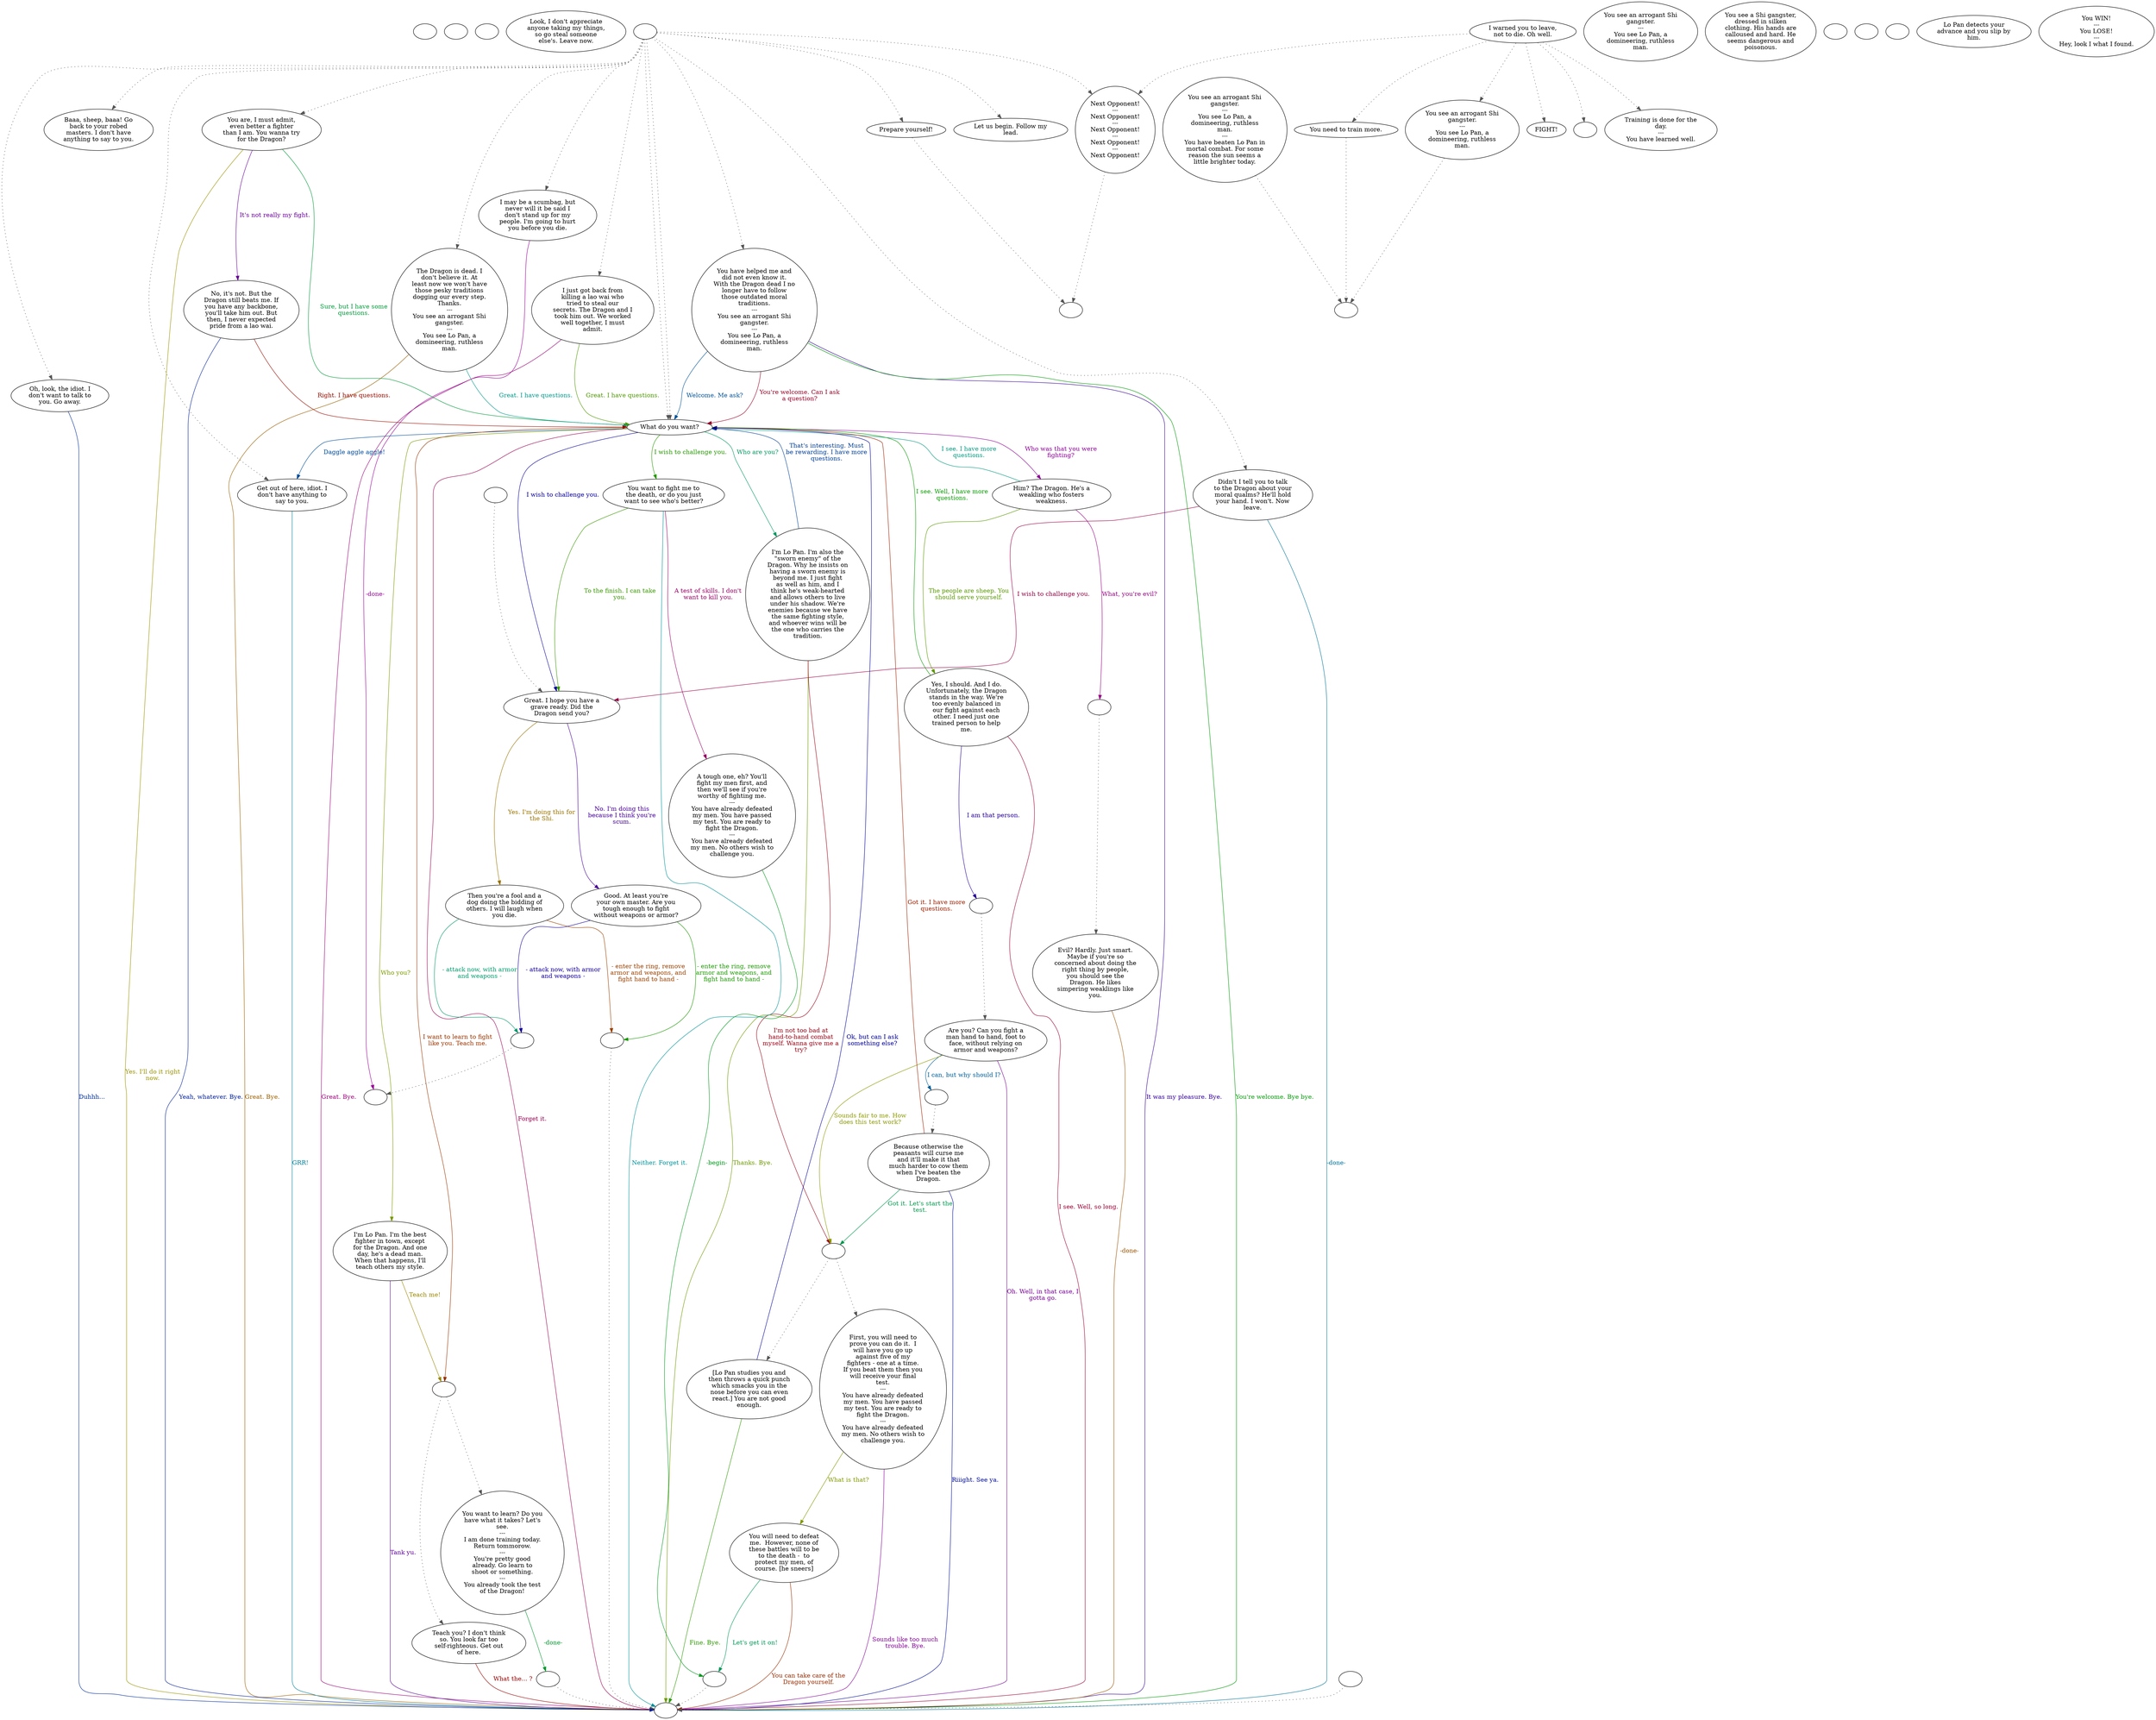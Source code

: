 digraph fclopan {
  "checkPartyMembersNearDoor" [style=filled       fillcolor="#FFFFFF"       color="#000000"]
  "checkPartyMembersNearDoor" [label=""]
  "start" [style=filled       fillcolor="#FFFFFF"       color="#000000"]
  "start" [label=""]
  "critter_p_proc" [style=filled       fillcolor="#FFFFFF"       color="#000000"]
  "critter_p_proc" [label=""]
  "pickup_p_proc" [style=filled       fillcolor="#FFFFFF"       color="#000000"]
  "pickup_p_proc" [label="Look, I don't appreciate\nanyone taking my things,\nso go steal someone\nelse's. Leave now."]
  "talk_p_proc" [style=filled       fillcolor="#FFFFFF"       color="#000000"]
  "talk_p_proc" -> "Node016" [style=dotted color="#555555"]
  "talk_p_proc" -> "Node019" [style=dotted color="#555555"]
  "talk_p_proc" -> "Node001" [style=dotted color="#555555"]
  "talk_p_proc" -> "Node020" [style=dotted color="#555555"]
  "talk_p_proc" -> "Node021" [style=dotted color="#555555"]
  "talk_p_proc" -> "Node024" [style=dotted color="#555555"]
  "talk_p_proc" -> "Node025" [style=dotted color="#555555"]
  "talk_p_proc" -> "Node023" [style=dotted color="#555555"]
  "talk_p_proc" -> "Node002" [style=dotted color="#555555"]
  "talk_p_proc" -> "Node006" [style=dotted color="#555555"]
  "talk_p_proc" -> "Node001" [style=dotted color="#555555"]
  "talk_p_proc" -> "DoTest" [style=dotted color="#555555"]
  "talk_p_proc" -> "DoChallenge" [style=dotted color="#555555"]
  "talk_p_proc" -> "DoLearn" [style=dotted color="#555555"]
  "talk_p_proc" [label=""]
  "destroy_p_proc" [style=filled       fillcolor="#FFFFFF"       color="#000000"]
  "destroy_p_proc" -> "ReturnInven" [style=dotted color="#555555"]
  "destroy_p_proc" [label="You see an arrogant Shi\ngangster.\n---\nYou see Lo Pan, a\ndomineering, ruthless\nman.\n---\nYou have beaten Lo Pan in\nmortal combat. For some\nreason the sun seems a\nlittle brighter today."]
  "look_at_p_proc" [style=filled       fillcolor="#FFFFFF"       color="#000000"]
  "look_at_p_proc" [label="You see an arrogant Shi\ngangster.\n---\nYou see Lo Pan, a\ndomineering, ruthless\nman."]
  "description_p_proc" [style=filled       fillcolor="#FFFFFF"       color="#000000"]
  "description_p_proc" [label="You see a Shi gangster,\ndressed in silken\nclothing. His hands are\ncalloused and hard. He\nseems dangerous and\npoisonous."]
  "use_skill_on_p_proc" [style=filled       fillcolor="#FFFFFF"       color="#000000"]
  "use_skill_on_p_proc" [label=""]
  "damage_p_proc" [style=filled       fillcolor="#FFFFFF"       color="#000000"]
  "damage_p_proc" [label=""]
  "map_enter_p_proc" [style=filled       fillcolor="#FFFFFF"       color="#000000"]
  "map_enter_p_proc" [label=""]
  "push_p_proc" [style=filled       fillcolor="#FFFFFF"       color="#000000"]
  "push_p_proc" [label="Lo Pan detects your\nadvance and you slip by\nhim."]
  "timed_event_p_proc" [style=filled       fillcolor="#FFFFFF"       color="#000000"]
  "timed_event_p_proc" -> "DoTest" [style=dotted color="#555555"]
  "timed_event_p_proc" -> "endTestFail" [style=dotted color="#555555"]
  "timed_event_p_proc" -> "endTestPass" [style=dotted color="#555555"]
  "timed_event_p_proc" -> "doFight" [style=dotted color="#555555"]
  "timed_event_p_proc" -> "learn1" [style=dotted color="#555555"]
  "timed_event_p_proc" -> "learn2" [style=dotted color="#555555"]
  "timed_event_p_proc" [label="I warned you to leave,\nnot to die. Oh well."]
  "combat_p_proc" [style=filled       fillcolor="#FFFFFF"       color="#000000"]
  "combat_p_proc" [label="You WIN!\n---\nYou LOSE!\n---\nHey, look I what I found."]
  "Node998" [style=filled       fillcolor="#FFFFFF"       color="#000000"]
  "Node998" [label=""]
  "Node999" [style=filled       fillcolor="#FFFFFF"       color="#000000"]
  "Node999" [label=""]
  "Node001" [style=filled       fillcolor="#FFFFFF"       color="#000000"]
  "Node001" [label="What do you want?"]
  "Node001" -> "Node002" [label="Daggle aggle aggle!" color="#004C99" fontcolor="#004C99"]
  "Node001" -> "Node003" [label="Who you?" color="#789900" fontcolor="#789900"]
  "Node001" -> "Node007" [label="Who was that you were\nfighting?" color="#8D0099" fontcolor="#8D0099"]
  "Node001" -> "Node015" [label="Who are you?" color="#009960" fontcolor="#009960"]
  "Node001" -> "Node4_5" [label="I want to learn to fight\nlike you. Teach me." color="#993400" fontcolor="#993400"]
  "Node001" -> "Node013" [label="I wish to challenge you." color="#070099" fontcolor="#070099"]
  "Node001" -> "Node012" [label="I wish to challenge you." color="#269900" fontcolor="#269900"]
  "Node001" -> "Node999" [label="Forget it." color="#990052" fontcolor="#990052"]
  "Node002" [style=filled       fillcolor="#FFFFFF"       color="#000000"]
  "Node002" [label="Get out of here, idiot. I\ndon't have anything to\nsay to you."]
  "Node002" -> "Node999" [label="GRR!" color="#007F99" fontcolor="#007F99"]
  "Node003" [style=filled       fillcolor="#FFFFFF"       color="#000000"]
  "Node003" [label="I'm Lo Pan. I'm the best\nfighter in town, except\nfor the Dragon. And one\nday, he's a dead man.\nWhen that happens, I'll\nteach others my style."]
  "Node003" -> "Node4_5" [label="Teach me!" color="#998600" fontcolor="#998600"]
  "Node003" -> "Node999" [label="Tank yu." color="#5A0099" fontcolor="#5A0099"]
  "Node004" [style=filled       fillcolor="#FFFFFF"       color="#000000"]
  "Node004" [label="You want to learn? Do you\nhave what it takes? Let's\nsee.\n---\nI am done training today.\nReturn tommorow.\n---\nYou're pretty good\nalready. Go learn to\nshoot or something.\n---\nYou already took the test\nof the Dragon!"]
  "Node004" -> "NodeLearn" [label="-done-" color="#00992D" fontcolor="#00992D"]
  "Node005" [style=filled       fillcolor="#FFFFFF"       color="#000000"]
  "Node005" [label="Teach you? I don't think\nso. You look far too\nself-righteous. Get out\nof here."]
  "Node005" -> "Node999" [label="What the... ?" color="#990000" fontcolor="#990000"]
  "Node006" [style=filled       fillcolor="#FFFFFF"       color="#000000"]
  "Node006" [label="Oh, look, the idiot. I\ndon't want to talk to\nyou. Go away."]
  "Node006" -> "Node999" [label="Duhhh..." color="#002C99" fontcolor="#002C99"]
  "Node007" [style=filled       fillcolor="#FFFFFF"       color="#000000"]
  "Node007" [label="Him? The Dragon. He's a\nweakling who fosters\nweakness."]
  "Node007" -> "Node009" [label="The people are sheep. You\nshould serve yourself." color="#599900" fontcolor="#599900"]
  "Node007" -> "Node008a" [label="What, you're evil?" color="#990085" fontcolor="#990085"]
  "Node007" -> "Node001" [label="I see. I have more\nquestions." color="#009980" fontcolor="#009980"]
  "Node008" [style=filled       fillcolor="#FFFFFF"       color="#000000"]
  "Node008" [label="Evil? Hardly. Just smart.\nMaybe if you're so\nconcerned about doing the\nright thing by people,\nyou should see the\nDragon. He likes\nsimpering weaklings like\nyou."]
  "Node008" -> "Node999" [label="-done-" color="#995300" fontcolor="#995300"]
  "Node009" [style=filled       fillcolor="#FFFFFF"       color="#000000"]
  "Node009" [label="Yes, I should. And I do.\nUnfortunately, the Dragon\nstands in the way. We're\ntoo evenly balanced in\nour fight against each\nother. I need just one\ntrained person to help\nme."]
  "Node009" -> "Node010a" [label="I am that person." color="#270099" fontcolor="#270099"]
  "Node009" -> "Node001" [label="I see. Well, I have more\nquestions." color="#069900" fontcolor="#069900"]
  "Node009" -> "Node999" [label="I see. Well, so long." color="#990033" fontcolor="#990033"]
  "Node010" [style=filled       fillcolor="#FFFFFF"       color="#000000"]
  "Node010" [label="Are you? Can you fight a\nman hand to hand, foot to\nface, without relying on\narmor and weapons?"]
  "Node010" -> "Node011a" [label="I can, but why should I?" color="#005F99" fontcolor="#005F99"]
  "Node010" -> "Node2628" [label="Sounds fair to me. How\ndoes this test work?" color="#8C9900" fontcolor="#8C9900"]
  "Node010" -> "Node999" [label="Oh. Well, in that case, I\ngotta go." color="#790099" fontcolor="#790099"]
  "Node011" [style=filled       fillcolor="#FFFFFF"       color="#000000"]
  "Node011" [label="Because otherwise the\npeasants will curse me\nand it'll make it that\nmuch harder to cow them\nwhen I've beaten the\nDragon."]
  "Node011" -> "Node2628" [label="Got it. Let's start the\ntest." color="#00994D" fontcolor="#00994D"]
  "Node011" -> "Node001" [label="Got it. I have more\nquestions." color="#992000" fontcolor="#992000"]
  "Node011" -> "Node999" [label="Riiight. See ya." color="#000D99" fontcolor="#000D99"]
  "Node012" [style=filled       fillcolor="#FFFFFF"       color="#000000"]
  "Node012" [label="You want to fight me to\nthe death, or do you just\nwant to see who's better?"]
  "Node012" -> "Node013" [label="To the finish. I can take\nyou." color="#399900" fontcolor="#399900"]
  "Node012" -> "Node014" [label="A test of skills. I don't\nwant to kill you." color="#990066" fontcolor="#990066"]
  "Node012" -> "Node999" [label="Neither. Forget it." color="#009299" fontcolor="#009299"]
  "Node013" [style=filled       fillcolor="#FFFFFF"       color="#000000"]
  "Node013" [label="Great. I hope you have a\ngrave ready. Did the\nDragon send you?"]
  "Node013" -> "Node017" [label="Yes. I'm doing this for\nthe Shi." color="#997300" fontcolor="#997300"]
  "Node013" -> "Node018" [label="No. I'm doing this\nbecause I think you're\nscum." color="#460099" fontcolor="#460099"]
  "Node014" [style=filled       fillcolor="#FFFFFF"       color="#000000"]
  "Node014" [label="A tough one, eh? You'll\nfight my men first, and\nthen we'll see if you're\nworthy of fighting me.\n---\nYou have already defeated\nmy men. You have passed\nmy test. You are ready to\nfight the Dragon.\n---\nYou have already defeated\nmy men. No others wish to\nchallenge you."]
  "Node014" -> "NodeTest" [label="-begin-" color="#00991A" fontcolor="#00991A"]
  "Node015" [style=filled       fillcolor="#FFFFFF"       color="#000000"]
  "Node015" [label="I'm Lo Pan. I'm also the\n\"sworn enemy\" of the\nDragon. Why he insists on\nhaving a sworn enemy is\nbeyond me. I just fight\nas well as him, and I\nthink he's weak-hearted\nand allows others to live\nunder his shadow. We're\nenemies because we have\nthe same fighting style,\nand whoever wins will be\nthe one who carries the\ntradition."]
  "Node015" -> "Node2628" [label="I'm not too bad at\nhand-to-hand combat\nmyself. Wanna give me a\ntry?" color="#990013" fontcolor="#990013"]
  "Node015" -> "Node001" [label="That's interesting. Must\nbe rewarding. I have more\nquestions." color="#004099" fontcolor="#004099"]
  "Node015" -> "Node999" [label="Thanks. Bye." color="#6C9900" fontcolor="#6C9900"]
  "Node016" [style=filled       fillcolor="#FFFFFF"       color="#000000"]
  "Node016" [label="I may be a scumbag, but\nnever will it be said I\ndon't stand up for my\npeople. I'm going to hurt\nyou before you die."]
  "Node016" -> "Node998" [label="-done-" color="#990099" fontcolor="#990099"]
  "Node017" [style=filled       fillcolor="#FFFFFF"       color="#000000"]
  "Node017" [label="Then you're a fool and a\ndog doing the bidding of\nothers. I will laugh when\nyou die."]
  "Node017" -> "NodeAttackNow" [label="- attack now, with armor\nand weapons -" color="#00996C" fontcolor="#00996C"]
  "Node017" -> "NodeChallenge" [label="- enter the ring, remove\narmor and weapons, and\nfight hand to hand -" color="#994000" fontcolor="#994000"]
  "Node018" [style=filled       fillcolor="#FFFFFF"       color="#000000"]
  "Node018" [label="Good. At least you're\nyour own master. Are you\ntough enough to fight\nwithout weapons or armor?"]
  "Node018" -> "NodeAttackNow" [label="- attack now, with armor\nand weapons -" color="#130099" fontcolor="#130099"]
  "Node018" -> "NodeChallenge" [label="- enter the ring, remove\narmor and weapons, and\nfight hand to hand -" color="#1A9900" fontcolor="#1A9900"]
  "Node019" [style=filled       fillcolor="#FFFFFF"       color="#000000"]
  "Node019" [label="Baaa, sheep, baaa! Go\nback to your robed\nmasters. I don't have\nanything to say to you."]
  "Node020" [style=filled       fillcolor="#FFFFFF"       color="#000000"]
  "Node020" [label="Didn't I tell you to talk\nto the Dragon about your\nmoral qualms? He'll hold\nyour hand. I won't. Now\nleave."]
  "Node020" -> "Node013" [label="I wish to challenge you." color="#990046" fontcolor="#990046"]
  "Node020" -> "Node999" [label="-done-" color="#007399" fontcolor="#007399"]
  "Node021" [style=filled       fillcolor="#FFFFFF"       color="#000000"]
  "Node021" [label="You are, I must admit,\neven better a fighter\nthan I am. You wanna try\nfor the Dragon?"]
  "Node021" -> "Node999" [label="Yes. I'll do it right\nnow." color="#999300" fontcolor="#999300"]
  "Node021" -> "Node022" [label="It's not really my fight." color="#660099" fontcolor="#660099"]
  "Node021" -> "Node001" [label="Sure, but I have some\nquestions." color="#009939" fontcolor="#009939"]
  "Node022" [style=filled       fillcolor="#FFFFFF"       color="#000000"]
  "Node022" [label="No, it's not. But the\nDragon still beats me. If\nyou have any backbone,\nyou'll take him out. But\nthen, I never expected\npride from a lao wai."]
  "Node022" -> "Node001" [label="Right. I have questions." color="#990D00" fontcolor="#990D00"]
  "Node022" -> "Node999" [label="Yeah, whatever. Bye." color="#002099" fontcolor="#002099"]
  "Node023" [style=filled       fillcolor="#FFFFFF"       color="#000000"]
  "Node023" [label="I just got back from\nkilling a lao wai who\ntried to steal our\nsecrets. The Dragon and I\ntook him out. We worked\nwell together, I must\nadmit."]
  "Node023" -> "Node001" [label="Great. I have questions." color="#4D9900" fontcolor="#4D9900"]
  "Node023" -> "Node999" [label="Great. Bye." color="#990079" fontcolor="#990079"]
  "Node024" [style=filled       fillcolor="#FFFFFF"       color="#000000"]
  "Node024" [label="The Dragon is dead. I\ndon't believe it. At\nleast now we won't have\nthose pesky traditions\ndogging our every step.\nThanks.\n---\nYou see an arrogant Shi\ngangster.\n---\nYou see Lo Pan, a\ndomineering, ruthless\nman."]
  "Node024" -> "Node001" [label="Great. I have questions." color="#00998C" fontcolor="#00998C"]
  "Node024" -> "Node999" [label="Great. Bye." color="#995F00" fontcolor="#995F00"]
  "Node025" [style=filled       fillcolor="#FFFFFF"       color="#000000"]
  "Node025" [label="You have helped me and\ndid not even know it.\nWith the Dragon dead I no\nlonger have to follow\nthose outdated moral\ntraditions.\n---\nYou see an arrogant Shi\ngangster.\n---\nYou see Lo Pan, a\ndomineering, ruthless\nman."]
  "Node025" -> "Node999" [label="It was my pleasure. Bye." color="#330099" fontcolor="#330099"]
  "Node025" -> "Node999" [label="You're welcome. Bye bye." color="#009906" fontcolor="#009906"]
  "Node025" -> "Node001" [label="You're welcome. Can I ask\na question?" color="#990027" fontcolor="#990027"]
  "Node025" -> "Node001" [label="Welcome. Me ask?" color="#005399" fontcolor="#005399"]
  "Node026" [style=filled       fillcolor="#FFFFFF"       color="#000000"]
  "Node026" [label="First, you will need to\nprove you can do it.  I\nwill have you go up\nagainst five of my\nfighters - one at a time.\nIf you beat them then you\nwill receive your final\ntest.\n---\nYou have already defeated\nmy men. You have passed\nmy test. You are ready to\nfight the Dragon.\n---\nYou have already defeated\nmy men. No others wish to\nchallenge you."]
  "Node026" -> "Node027" [label="What is that?" color="#809900" fontcolor="#809900"]
  "Node026" -> "Node999" [label="Sounds like too much\ntrouble. Bye." color="#850099" fontcolor="#850099"]
  "Node027" [style=filled       fillcolor="#FFFFFF"       color="#000000"]
  "Node027" [label="You will need to defeat\nme.  However, none of\nthese battles will to be\nto the death -  to\nprotect my men, of\ncourse. [he sneers]"]
  "Node027" -> "NodeTest" [label="Let's get it on!" color="#009959" fontcolor="#009959"]
  "Node027" -> "Node999" [label="You can take care of the\nDragon yourself." color="#992C00" fontcolor="#992C00"]
  "Node028" [style=filled       fillcolor="#FFFFFF"       color="#000000"]
  "Node028" [label="[Lo Pan studies you and\nthen throws a quick punch\nwhich smacks you in the\nnose before you can even\nreact.] You are not good\nenough."]
  "Node028" -> "Node001" [label="Ok, but can I ask\nsomething else?" color="#000099" fontcolor="#000099"]
  "Node028" -> "Node999" [label="Fine. Bye." color="#2D9900" fontcolor="#2D9900"]
  "DoTest" [style=filled       fillcolor="#FFFFFF"       color="#000000"]
  "DoTest" -> "TakeInven" [style=dotted color="#555555"]
  "DoTest" [label="Next Opponent!\n---\nNext Opponent!\n---\nNext Opponent!\n---\nNext Opponent!\n---\nNext Opponent!"]
  "DoChallenge" [style=filled       fillcolor="#FFFFFF"       color="#000000"]
  "DoChallenge" -> "TakeInven" [style=dotted color="#555555"]
  "DoChallenge" [label="Prepare yourself!"]
  "DoLearn" [style=filled       fillcolor="#FFFFFF"       color="#000000"]
  "DoLearn" [label="Let us begin. Follow my\nlead."]
  "endTestFail" [style=filled       fillcolor="#FFFFFF"       color="#000000"]
  "endTestFail" -> "ReturnInven" [style=dotted color="#555555"]
  "endTestFail" [label="You need to train more."]
  "endTestPass" [style=filled       fillcolor="#FFFFFF"       color="#000000"]
  "endTestPass" -> "ReturnInven" [style=dotted color="#555555"]
  "endTestPass" [label="You see an arrogant Shi\ngangster.\n---\nYou see Lo Pan, a\ndomineering, ruthless\nman."]
  "doFight" [style=filled       fillcolor="#FFFFFF"       color="#000000"]
  "doFight" [label="FIGHT!"]
  "learn1" [style=filled       fillcolor="#FFFFFF"       color="#000000"]
  "learn1" [label=""]
  "learn2" [style=filled       fillcolor="#FFFFFF"       color="#000000"]
  "learn2" [label="Training is done for the\nday.\n---\nYou have learned well."]
  "TakeInven" [style=filled       fillcolor="#FFFFFF"       color="#000000"]
  "TakeInven" [label=""]
  "ReturnInven" [style=filled       fillcolor="#FFFFFF"       color="#000000"]
  "ReturnInven" [label=""]
  "NodeTest" [style=filled       fillcolor="#FFFFFF"       color="#000000"]
  "NodeTest" -> "Node999" [style=dotted color="#555555"]
  "NodeTest" [label=""]
  "Node4_5" [style=filled       fillcolor="#FFFFFF"       color="#000000"]
  "Node4_5" -> "Node004" [style=dotted color="#555555"]
  "Node4_5" -> "Node005" [style=dotted color="#555555"]
  "Node4_5" [label=""]
  "NodeLearn" [style=filled       fillcolor="#FFFFFF"       color="#000000"]
  "NodeLearn" -> "Node999" [style=dotted color="#555555"]
  "NodeLearn" [label=""]
  "Node008a" [style=filled       fillcolor="#FFFFFF"       color="#000000"]
  "Node008a" -> "Node008" [style=dotted color="#555555"]
  "Node008a" [label=""]
  "Node010a" [style=filled       fillcolor="#FFFFFF"       color="#000000"]
  "Node010a" -> "Node010" [style=dotted color="#555555"]
  "Node010a" [label=""]
  "Node011a" [style=filled       fillcolor="#FFFFFF"       color="#000000"]
  "Node011a" -> "Node011" [style=dotted color="#555555"]
  "Node011a" [label=""]
  "Node2628" [style=filled       fillcolor="#FFFFFF"       color="#000000"]
  "Node2628" -> "Node026" [style=dotted color="#555555"]
  "Node2628" -> "Node028" [style=dotted color="#555555"]
  "Node2628" [label=""]
  "NodeAngry" [style=filled       fillcolor="#FFFFFF"       color="#000000"]
  "NodeAngry" -> "Node999" [style=dotted color="#555555"]
  "NodeAngry" [label=""]
  "Node013a" [style=filled       fillcolor="#FFFFFF"       color="#000000"]
  "Node013a" -> "Node013" [style=dotted color="#555555"]
  "Node013a" [label=""]
  "NodeAttackNow" [style=filled       fillcolor="#FFFFFF"       color="#000000"]
  "NodeAttackNow" -> "Node998" [style=dotted color="#555555"]
  "NodeAttackNow" [label=""]
  "NodeChallenge" [style=filled       fillcolor="#FFFFFF"       color="#000000"]
  "NodeChallenge" -> "Node999" [style=dotted color="#555555"]
  "NodeChallenge" [label=""]
}